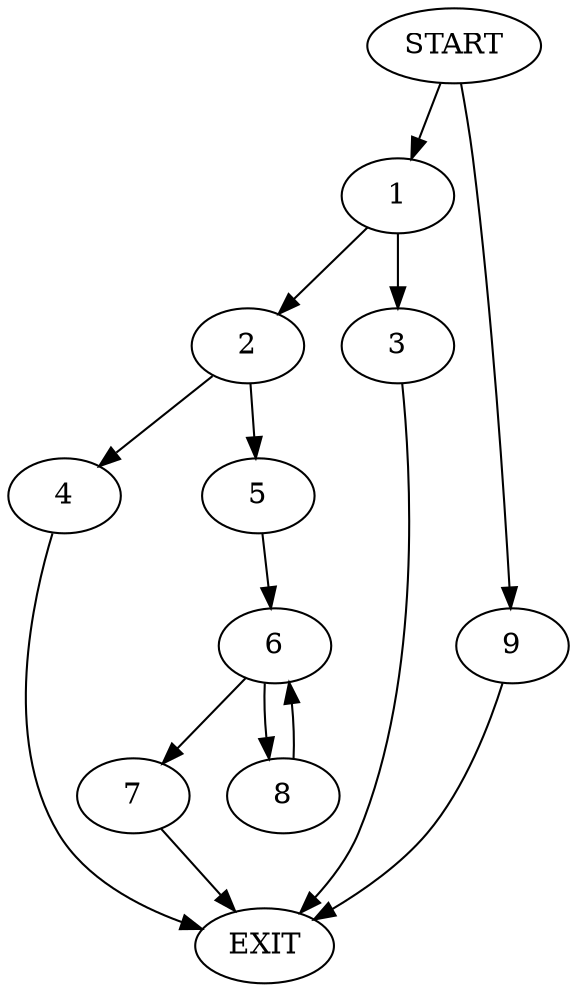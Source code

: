 digraph {
0 [label="START"]
10 [label="EXIT"]
0 -> 1
1 -> 2
1 -> 3
2 -> 4
2 -> 5
3 -> 10
5 -> 6
4 -> 10
6 -> 7
6 -> 8
7 -> 10
8 -> 6
0 -> 9
9 -> 10
}
